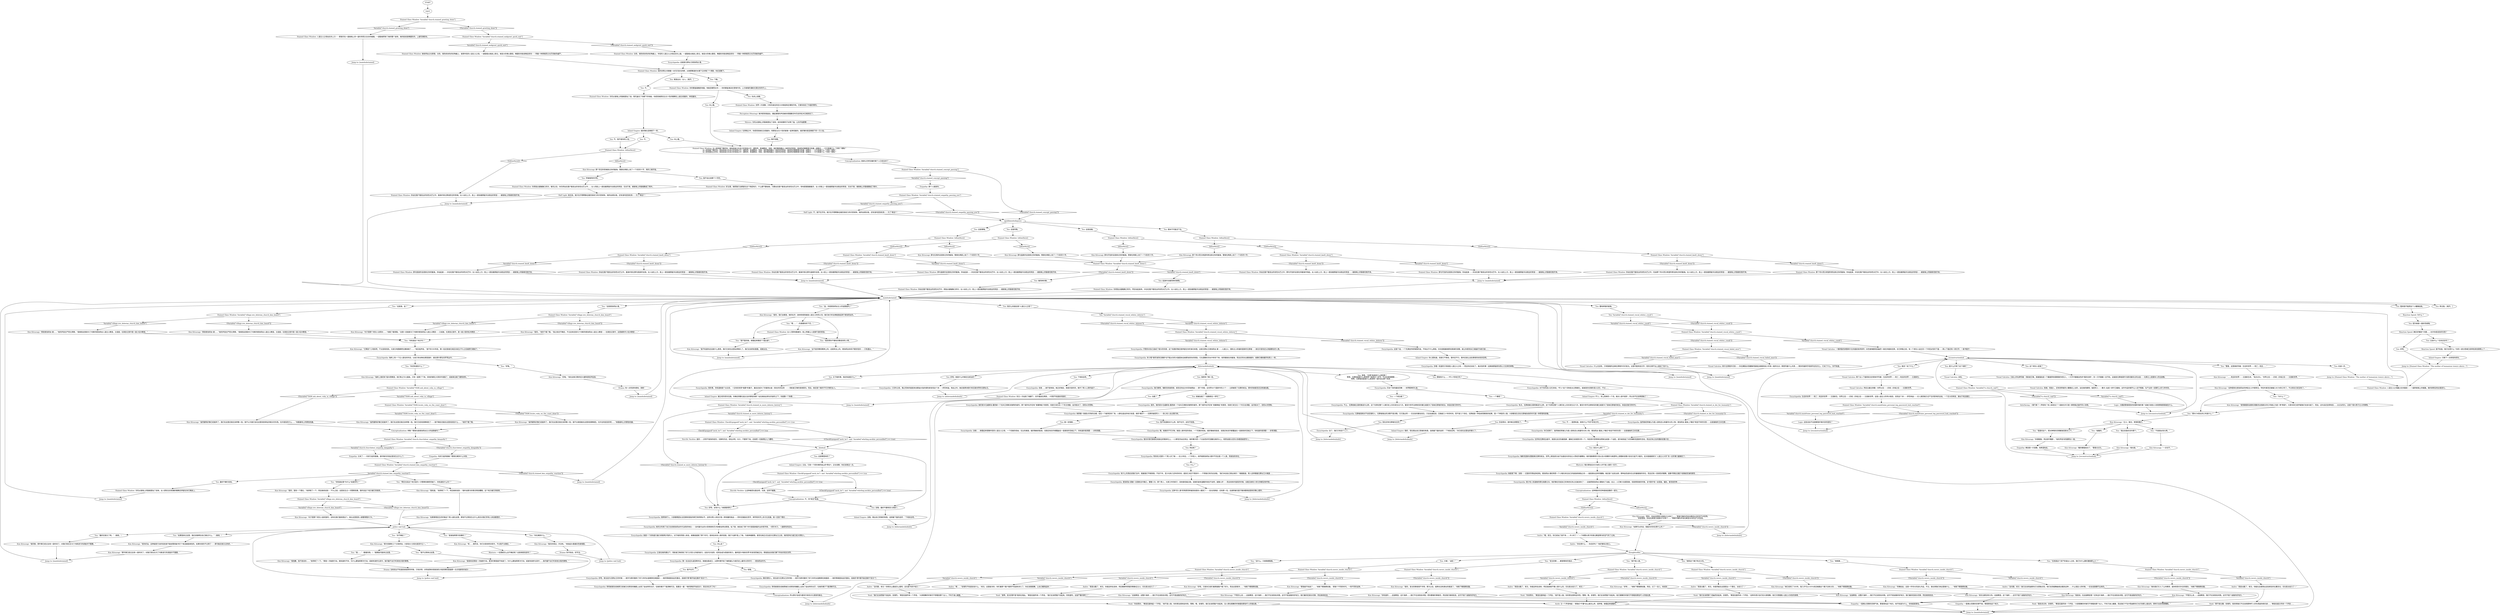 # CHURCH / STAINED GLASS WINDOW VISCAL
# Viscal concerning the stained glass window. You can put important things together.
# ==================================================
digraph G {
	  0 [label="START"];
	  1 [label="input"];
	  2 [label="Stained Glass Window: 女人俯视着下跪的你。她高高耸立在自己的信徒之中：建筑师，普通教徒，侍臣。她的嘴角露出一抹悲伤的笑容，蓝绿色的眼睛里闪烁着一道微光——它代表着什么？怜悯？懊悔？\n女人俯视着下跪的你。她高高耸立在自己的信徒之中：建筑师，普通教徒，侍臣。她的嘴角露出一抹悲伤的笑容，蓝绿色的眼睛里闪烁着一道微光——它代表着什么？怜悯？懊悔？\n女人俯视着站立的你。她高高耸立在自己的信徒之中：建筑师，普通教徒，侍臣。她的嘴角露出一抹悲伤的笑容，蓝绿色的眼睛里闪烁着一道微光——它代表着什么？怜悯？懊悔？"];
	  3 [label="Shivers: 冷风从玻璃上的裂缝里钻了进来，给你前额的汗水降了温。让你开始颤栗……"];
	  4 [label="Stained Glass Window: 冷风从玻璃上的裂缝里钻了进。雪花盖住了你脚下的地板。你感觉她那双五光十色的眼睛在上面注视着你，审视着你。"];
	  5 [label="You: 这是同情。"];
	  6 [label="You: “是谁指挥那次突袭的？”"];
	  7 [label="Kim Kitsuragi: “祝你好运。这种秘密行动的信息是不能给警局秘书打个电话就能拿到的。如果你真的不记得了——那可能还是忘记的好。”"];
	  8 [label="Stained Glass Window: 女人沉默地看着你，脸上带着让人捉摸不透的笑容。"];
	  9 [label="Kim Kitsuragi: “如果事情发生的时候这个男人就在这里，那他不记得发生过什么其实对我们所有人来说都更好。”"];
	  11 [label="Inland Empire: 过去。它是一个悲伤堆积成山的*筒仓*。正在发酵。你应该离远一点。"];
	  12 [label="You: 下地狱去吧。"];
	  13 [label="Encyclopedia: 梅斯克国家试图脱离无罪的统治。世界上某些部分由于加速走向世俗主义而经历着鞭挞。她的强制教育计划以及大规模的马格里特上游重新安置计划也引起不少疑问。反对者被她称为“人道主义大军”的一支军事力量镇压了。"];
	  14 [label="Stained Glass Window: Variable[\"church.ravers_inside_church\"]"];
	  15 [label="Variable[\"church.ravers_inside_church\"]", shape=diamond];
	  16 [label="!(Variable[\"church.ravers_inside_church\"])", shape=diamond];
	  17 [label="Andre: “真是太酷了，老兄，你居然能在这里提出一个理论。太给力了！”"];
	  18 [label="Kim Kitsuragi: “的确如此。这是一件伟大的圣礼作品。不过，我在想我们来这里做什么……”他取下眼镜擦拭着。"];
	  19 [label="You: “好咯。”"];
	  20 [label="Reaction Speed: 为什么？"];
	  21 [label="You: 不。我不是你的小虫。"];
	  22 [label="You: 根本不可能活下去。"];
	  23 [label="Kim Kitsuragi: 那个伟大而又绝望的想法掠过你的脑海，警督在两肩上划了一个X形的十字。"];
	  24 [label="Stained Glass Window: IsKimHere()"];
	  25 [label="IsKimHere()", shape=diamond];
	  26 [label="!(IsKimHere())", shape=diamond];
	  27 [label="Encyclopedia: 海岸上有一个无人居住的列岛，以前只有动物在那里漫步，就在那片野生的芦苇丛中。"];
	  28 [label="Stained Glass Window: Variable[\"church.churchdoor_empathy_kimguilty\"]"];
	  29 [label="Variable[\"church.churchdoor_empathy_kimguilty\"]", shape=diamond];
	  30 [label="!(Variable[\"church.churchdoor_empathy_kimguilty\"])", shape=diamond];
	  31 [label="Stained Glass Window: Variable[\"village.ww_dolorian_church_kim_heard\"]"];
	  32 [label="Variable[\"village.ww_dolorian_church_kim_heard\"]", shape=diamond];
	  33 [label="!(Variable[\"village.ww_dolorian_church_kim_heard\"])", shape=diamond];
	  34 [label="Visual Calculus: 一堆碎裂的拼图碎片在你面前依序排列：彩色玻璃窗宛如幽灵一般在你面前还原。在它碎裂之前，有一个老妇人站在另一个年轻女性的下面——两人下面还有一排文字，一条*格言*。"];
	  35 [label="Logic: 这些话会不会是解锁纤维内存的密码？"];
	  36 [label="Encyclopedia: 聪明地吓人。大家都期望女法官拥有很高的棋艺和桥牌水平，这样对男人来说才是一种有趣的挑战——同时还鼓励在哲学、神学和科学上多方位发展。她一定是个情妇……"];
	  37 [label="Encyclopedia: 她充分利用了自己在前德洛莉丝时代法院的地位——当时最杰出的大思想家和艺术家都会拜访那里。私下里，她变成了那个时代里国家最杰出的哲学家。一把手术刀，一道犀利的目光。"];
	  38 [label="You: 哇哦。"];
	  39 [label="Encyclopedia: 是的。她的家乡在威斯珀·墨西拿一个名叫艾弗斯派瑞特的城市。那个城市名字还有“夜幕降临”的意思，但是它发生在一个冬日去清晨，运河结冰了，泥浆从天而降。"];
	  40 [label="Encyclopedia: 隆冬的雪花飘落在她身边的鹅卵石上。一小群官员站在旁边，她的梗犬把一个白金色的花冠戴在她的头上。观赏加冕仪式的大多都是秘密军人。"];
	  41 [label="Rhetoric: 暗示那些反对计划的人并不是人类的一份子。"];
	  42 [label="Kim Kitsuragi: “如果可以的话，我能问问你在想什么吗？”"];
	  43 [label="thoughtsofdei"];
	  44 [label="Kim Kitsuragi: “她向我们引入了公共教育，退休和现代外交的理念。”他取下眼镜擦拭着。"];
	  45 [label="Andre: “没问题，老兄！我们应该用迪斯科灯光把她点亮。他们在阳极舞曲夜店看到这种……什么鬼圣人的时候，一定会连屎都吓出来的。”"];
	  46 [label="Noid: “你说得对，”教堂后面响起一个声音。“她不是人类。你的想法很有批判性，警察。喂，安德烈，我们应该把窗户封起来。没人想在跳舞的时候看到那些吓人的鬼玩意。”"];
	  47 [label="Perception (Hearing): 海洋感觉很遥远。潮起潮落的声音被你周围数百年历史的松木石棺挡住了。"];
	  48 [label="You: 这是懊悔。"];
	  49 [label="Stained Glass Window: IsKimHere()"];
	  50 [label="IsKimHere()", shape=diamond];
	  51 [label="!(IsKimHere())", shape=diamond];
	  52 [label="Kim Kitsuragi: 那句无用的话语掠过你的脑海，警督在两肩上划了一个X形的十字。"];
	  53 [label="You: “蒂亚戈说这个地方因为一次警察突袭而荒废了。你知道些什么吗？”"];
	  54 [label="You: 重构碎裂的玻璃。"];
	  55 [label="You: Variable[\"church.stained_viscal_whitec_crack\"]"];
	  56 [label="Variable[\"church.stained_viscal_whitec_crack\"]", shape=diamond];
	  57 [label="!(Variable[\"church.stained_viscal_whitec_crack\"])", shape=diamond];
	  58 [label="Stained Glass Window: 那个伟大而又绝望的想法掠过你的脑海，你站起身，沐浴在窗户散发出的杏色光芒中。女人站在上方，脸上一直挂着那副冷淡疏远的笑容——被玻璃上的裂缝切割开来。"];
	  59 [label="You: “警督，这里曾经写着：生后的世界——死亡；死后……”"];
	  60 [label="Visual Calculus: 王座上的名牌写着：领航者艾琳。她被描绘成一个戴着厚有框眼镜的老妇人，一只手中握着金色的*盾形纹章*，另一只手握着一支节杖。这就是无罪者黛作为顾问服务过的女皇——在那之上是黛本人的全身像。"];
	  61 [label="Kim Kitsuragi: “酷的都能结冰了，”警督点点头。"];
	  62 [label="Empathy: 教堂里一片寂静。他希望如此。"];
	  63 [label="Encyclopedia: 虽然她经常被认为是人类有史以来最伟大的人物，德洛莉丝·黛身上*确实*有些不祥的东西——总是被她的卫兵包围……"];
	  64 [label="Stained Glass Window: IsKimHere()"];
	  65 [label="IsKimHere()", shape=diamond];
	  66 [label="!(IsKimHere())", shape=diamond];
	  67 [label="You: “你在掩饰什么。”"];
	  68 [label="Jump to: [mainhubstained]"];
	  69 [label="Stained Glass Window: 你站在窗户散发出的杏色光芒之中，脑海中掠过那道苦涩的思绪。女人站在上方，脸上一直挂着那副冷淡疏远的笑容——被玻璃上的裂缝切割开来。"];
	  70 [label="Stained Glass Window: 你站在窗户散发出的杏色光芒之中，那句可怕的话语在你脑海中响起。女人站在上方，脸上一直挂着那副冷淡疏远的笑容——被玻璃上的裂缝切割开来。"];
	  71 [label="Empathy: 又来了——内疚引起的剧痛。是时候问问他这里发生过什么了。"];
	  72 [label="police raid hub"];
	  73 [label="Kim Kitsuragi: “很抱歉，我不是说你……”他停顿了一下。“那是一次秘密行动。我知道的不多。为什么要指挥那次行动，或者有谁参与其中。我尽量不去打听其他分局的事情。”"];
	  74 [label="Encyclopedia: 她是一个具有超凡魅力和聪明才智的人。对于她的同辈人来说，她像是超脱了那个时代，是来自未来人类的信使。我们*全都*爱上了她，为她神魂颠倒。甚至在她正式当选为无罪女王之前，她的影响力就已经大得惊人。"];
	  75 [label="Jump to: [reconstructionhub]"];
	  76 [label="You: 好吧。她是什么时候在位统治的？"];
	  77 [label="You: 好吧，还有什么？她很聪明吗？"];
	  78 [label="You: 我想多了解一些。"];
	  79 [label="Encyclopedia: 确实很惊人。她当选为无罪女王的时候——她作为顾问服务了好几年的女皇跪倒在她面前——她的情绪是如此的激动，连她的*肺*都开始在胸中*发光*了。"];
	  80 [label="You: 加冕？"];
	  81 [label="Encyclopedia: 德洛莉丝·黛被一支猎枪击中胸口，整整八次。那个男人，大家口中的疯子，说他曾经碰过她，说她的身体温暖的有些不自然，就像火炉——而且他有时值班的时候，会看见她有10多分钟都没有呼吸……"];
	  82 [label="You: 发生什么事了？"];
	  83 [label="Stained Glass Window: Variable[\"church.ravers_inside_church\"]"];
	  84 [label="Variable[\"church.ravers_inside_church\"]", shape=diamond];
	  85 [label="!(Variable[\"church.ravers_inside_church\"])", shape=diamond];
	  86 [label="Andre: “真是太酷了，老兄，你就这样走进来，然后像那样质疑宗教象征主义。实在是太给力了！”"];
	  87 [label="Noid: “我们应该把窗户封起来，安德烈，”教堂后面传来一个声音。“大家跳舞的时候可不想看到那个女人。不利于身心健康。”"];
	  88 [label="Stained Glass Window: Variable[\"church.stained_concept_passing\"]"];
	  89 [label="Variable[\"church.stained_concept_passing\"]", shape=diamond];
	  90 [label="!(Variable[\"church.stained_concept_passing\"])", shape=diamond];
	  91 [label="Kim Kitsuragi: “虽然建筑好像已经废弃了，我们在这里还是应该恭敬一些。我们已经找到教唆犯了——我不确定还能在这里找到些什么……”他四下看了看。"];
	  92 [label="You: “你不确定？”"];
	  93 [label="Jump to: [mainhubstained]"];
	  94 [label="You: “金，你是德洛莉丝主义的追随者吗？”"];
	  95 [label="Stained Glass Window: Variable[\"church.stained_ie_more_dolores_history\"]"];
	  96 [label="Variable[\"church.stained_ie_more_dolores_history\"]", shape=diamond];
	  97 [label="!(Variable[\"church.stained_ie_more_dolores_history\"])", shape=diamond];
	  98 [label="Kim Kitsuragi: “我也是。”"];
	  99 [label="dolohub"];
	  100 [label="Inland Empire: 没错。跳出自己思维的角落，选择最下面的选项：“下地狱去吧。”"];
	  101 [label="Conceptualization: 这种微妙的恐怖是她造像的一部分。"];
	  102 [label="You: “在枪毙这个资产阶级女人之前，我们为什么要折磨她那么久？”"];
	  103 [label="Stained Glass Window: Variable[\"church.ravers_inside_church\"]"];
	  104 [label="Variable[\"church.ravers_inside_church\"]", shape=diamond];
	  105 [label="!(Variable[\"church.ravers_inside_church\"])", shape=diamond];
	  106 [label="Stained Glass Window: Variable[\"church.ravers_inside_church\"]"];
	  107 [label="Variable[\"church.ravers_inside_church\"]", shape=diamond];
	  108 [label="!(Variable[\"church.ravers_inside_church\"])", shape=diamond];
	  109 [label="Kim Kitsuragi: “其实全都没有关系。这座教堂。这个海岸……这可不是个迷路的好地方。”"];
	  110 [label="Andre: “真是太酷了，老兄，你就这样走进来，然后指控她不像人类什么的。实在是太给力了，老兄！”"];
	  111 [label="Jump to: [reconstructionhub]"];
	  112 [label="You: 先闭上双眼。"];
	  113 [label="Stained Glass Window: 你站在窗户散发出的杏色光芒之中，任由那个伟大而又绝望的想法掠过你的脑海。女人站在上方，脸上一直挂着那副冷淡疏远的笑容——被玻璃上的裂缝切割开来。"];
	  114 [label="Kim Kitsuragi: 那句可怕的话语掠过你的脑海，警督在两肩上划了一个X形的十字。"];
	  115 [label="Stained Glass Window: 你用指尖碰触胸口四次。然后站起身来，沐浴在窗户散发出的杏色光芒之中。女人站在上方，脸上一直挂着那副冷淡疏远的笑容——被玻璃上的裂缝切割开来。"];
	  116 [label="You: “这是德洛莉丝·黛。”"];
	  117 [label="Stained Glass Window: 好主意。她把我们全都留在这个狗屁地方，什么都不要给她。只要站在窗户散发出的杏色光芒之中，背地里狠狠磨着牙。女人的脸上一直挂着那副冷淡疏远的笑容，无动于衷，被玻璃上的裂缝撕成了两半。"];
	  118 [label="You: “我……”（看看四周。）“我猜我可能来过这里。”"];
	  119 [label="Kim Kitsuragi: “我很肯定那是一次秘密行动。更多的事我就不知道了。为什么要指挥那次行动，或者有谁参与其中……我尽量不去打听其他分局的事情。”"];
	  120 [label="Interfacing: 一辆汽車？一声枪响？有人掉进去了？或者也许只是一群想搞点破坏的小流氓。"];
	  121 [label="You: 睁开双眼。"];
	  122 [label="Stained Glass Window: Variable[\"church.stained_viscal_failed_once\"]"];
	  123 [label="Variable[\"church.stained_viscal_failed_once\"]", shape=diamond];
	  124 [label="!(Variable[\"church.stained_viscal_failed_once\"])", shape=diamond];
	  125 [label="Visual Calculus: 然后沿着左侧看：世界之后——灰域；灰域之后——又是新世界。"];
	  126 [label="Encyclopedia: 不止。无罪者被立国党推选为公职，这个先例在整个人类历史上仅仅发生过六次。雷亚尔货币法律体系的建立就是为了容纳无罪者的统治，来适应我们的时代。"];
	  127 [label="Jump to: [doloriandeihubinfo]"];
	  128 [label="Encyclopedia: 三百年之前，随之而来的就是来自蒙迪大陆的探险家发现这个洲——伊苏林迪。除此之外，她还是跨洲旅行和互联世界的无罪女王。"];
	  129 [label="You: 她被加冕了？就像索拉一样吗？"];
	  130 [label="Kim Kitsuragi: “不管怎么说……这座教堂，我们不应该到处闲晃。这可不是个迷路的好地方。”"];
	  131 [label="Kim Kitsuragi: “好吧……”他取下眼镜擦拭着。然后，过了一会儿，他说到："];
	  132 [label="Kim Kitsuragi: “我是说，在这座教堂里？还有这片海岸……我们不应该到处闲晃。这可不是迷路的好地方。”"];
	  133 [label="Logic: 大概是警督提到的突袭时候的事？或者只是些小流氓想随意砸破些什么。"];
	  134 [label="Conceptualization: 她承认仍然活着的某个人已经去世了……"];
	  135 [label="Inland Empire: 就好像在显微镜下一样。"];
	  136 [label="You: 我不会比划那个十字的。"];
	  137 [label="You: “你知道这个地方吗？”"];
	  138 [label="Stained Glass Window: Variable[\"church.stained_kim_empathy_reaction\"]"];
	  139 [label="Variable[\"church.stained_kim_empathy_reaction\"]", shape=diamond];
	  140 [label="!(Variable[\"church.stained_kim_empathy_reaction\"])", shape=diamond];
	  141 [label="Jump to: [mainhubstained]"];
	  142 [label="Stained Glass Window: Variable[\"village.ww_dolorian_church_kim_heard\"]"];
	  143 [label="Variable[\"village.ww_dolorian_church_kim_heard\"]", shape=diamond];
	  144 [label="!(Variable[\"village.ww_dolorian_church_kim_heard\"])", shape=diamond];
	  145 [label="Jump to: [mainhubstained]"];
	  146 [label="Stained Glass Window: Variable[\"church.stained_knelt_down\"]"];
	  147 [label="Variable[\"church.stained_knelt_down\"]", shape=diamond];
	  148 [label="!(Variable[\"church.stained_knelt_down\"])", shape=diamond];
	  149 [label="Stained Glass Window: Variable[\"church.stained_knelt_down\"]"];
	  150 [label="Variable[\"church.stained_knelt_down\"]", shape=diamond];
	  151 [label="!(Variable[\"church.stained_knelt_down\"])", shape=diamond];
	  152 [label="Visual Calculus: 两个女人下面用发光的黑体字写着：生后的世界——死亡；死后的世界——又是新生。"];
	  153 [label="You: 这是哪里来的？"];
	  154 [label="Encyclopedia: 我们都想。梅斯克和奥西登，甚至还有远方的苏帕穆迪——那个时候，全世界40个国家中的21个——立即接受了无罪的统治。那时的她甚至还没有被加冕。"];
	  155 [label="Encyclopedia: 没错……她看起来很像年轻的人道主义之母，一个完美的母亲。无比的美丽。就好像她的脸庞，双肩还有双手都覆盖在一层柔软的羽绒之下。你知道的很清楚——非常清楚。"];
	  156 [label="Encyclopedia: 你已经想了。虽然她经常被认为是人类有史以来最伟大的人物，德洛莉丝·黛身上*确实*有些不祥的东西——总是被她的卫兵包围……"];
	  157 [label="Jump to: [doloriandeihubinfo]"];
	  158 [label="Empathy: 一股难以觉察的恐惧气味。警督害怕这个地方。他不知道为什么，但他就是害怕。"];
	  159 [label="Noid: “是啊，发光的肺*是*他妈在鬼扯。”教堂后面传来一个声音。“我们应该把窗户封起来。你知道吗，这是严重的罪行？”"];
	  160 [label="Andre: “嗯……”安德烈不知道该说什么。“老兄，这里挺冷的，你盯着那个窗户看得不知道有多久了。你应该跳跳舞，让自己暖和起来！”"];
	  161 [label="Drama: 防守挡击。好手法。"];
	  162 [label="Encyclopedia: 旁观者报告说她那被日光照亮的胸膛上出现了金丝样的光芒，在她的裙子下面清晰可见。"];
	  163 [label="Stained Glass Window: 她的双臂之间拥着一对闪闪发光的肺，从她那飘逸的长裙下正好看了个清楚。你应该跪下。"];
	  164 [label="You: 这是哀痛。"];
	  165 [label="Kim Kitsuragi: 那个苦涩的思绪掠过你的脑海，警督在两肩上划了一个X形的十字，用的三根手指。"];
	  166 [label="Stained Glass Window: Variable[\"church.stained_knelt_down\"]"];
	  167 [label="Variable[\"church.stained_knelt_down\"]", shape=diamond];
	  168 [label="!(Variable[\"church.stained_knelt_down\"])", shape=diamond];
	  169 [label="Half Light: 她活该。她只在乎那颗象征着至高权力的闪亮球体，她的丝绸长袍，还有准时赶到机场——为了*离去*！"];
	  170 [label="You: “我不记得来过这里。”"];
	  171 [label="Kim Kitsuragi: “我同意。那件事已经过去有一段时间了。对我们现在在马丁内斯进行的调查并不重要。”"];
	  172 [label="Jump to: [mainhubstained]"];
	  173 [label="You: “为什么？”"];
	  174 [label="You: 等等，*无罪*到底是什么意思啊？\n等等，无罪到底是什么意思啊？我读过一本书，不过还是很模糊……\n等等，无罪者到底是什么意思啊？我听说过那个系统……"];
	  175 [label="Encyclopedia: 她穿着一条缀以珍珠的白裙，站在一个被清空的广场，人群在遥远的地方张望。她的*梗犬*——无罪的秘密军人——担心有人会企图行刺。"];
	  176 [label="Jump to: [doloriandeihubinfo]"];
	  177 [label="Andre: “你在想什么——你还好吗？”他好像有点担心。"];
	  178 [label="You: “她和这个案子有点关系。”"];
	  179 [label="Stained Glass Window: Variable[\"TASK.ask_about_ruby_in_village\"]"];
	  180 [label="Variable[\"TASK.ask_about_ruby_in_village\"]", shape=diamond];
	  181 [label="!(Variable[\"TASK.ask_about_ruby_in_village\"])", shape=diamond];
	  182 [label="Inland Empire: 在黑暗之中，你感觉到她在注视着你，和那些五光十色的玻璃一起审视着你。就好像你是显微镜下的一只小虫。"];
	  183 [label="Stained Glass Window: 你站在窗户散发出的杏色光芒之中，脑海中掠过那句孤寂的话语。女人站在上方，脸上一直挂着那副冷淡疏远的笑容——被玻璃上的裂缝切割开来。"];
	  184 [label="You: 最好不要打扰他。"];
	  185 [label="You: “如果我来过这里，我应该搞明白自己做过什么。”（继续。）"];
	  186 [label="You: 转过脸。[离开。]"];
	  187 [label="Jump to: [doloriandeihubinfo]"];
	  188 [label="Encyclopedia: 在所有无罪统治者中，她是社会交际最孤僻、最缺乏自我意识的一个。有些现代思想家会把她当成是一个战犯，因为她发起了对抗梅斯克国家的活动。而且还有之后的重新安置计划……"];
	  189 [label="Kim Kitsuragi: “警官，你站在那里已经超过5分钟了……”警督平静的声音在教堂冰冷的空气中回荡。\n“荣誉警督，你站在那里已经超过5分钟了……”警督平静的声音在教堂冰冷的空气中回荡。"];
	  190 [label="Stained Glass Window: Variable[\"church.ravers_inside_church\"]"];
	  191 [label="Variable[\"church.ravers_inside_church\"]", shape=diamond];
	  192 [label="!(Variable[\"church.ravers_inside_church\"])", shape=diamond];
	  193 [label="Stained Glass Window: Variable[\"church.ravers_inside_church\"]"];
	  194 [label="Variable[\"church.ravers_inside_church\"]", shape=diamond];
	  195 [label="!(Variable[\"church.ravers_inside_church\"])", shape=diamond];
	  196 [label="You: 比如什么？任务还在吗？"];
	  197 [label="You: 好吧。"];
	  198 [label="Jump to: [doloriandeihubinfo]"];
	  199 [label="Kim Kitsuragi: 那句温柔的话语掠过你的脑海，警督在两肩上划了一个X形的十字。"];
	  200 [label="Stained Glass Window: 你站在窗户散发出的杏色光芒之中，脑海中掠过那句温柔的话语。女人脸上一直挂着那副冷淡疏远的笑容——被玻璃上的裂缝切割开来。"];
	  201 [label="Empathy: 内疚引起的剧痛？警督在掩饰什么东西。"];
	  202 [label="Kim Kitsuragi: “村子里那个老妇人挺机智的，没有在我们面前提这个。她比这里很多人都要尊敬RCM。”"];
	  203 [label="Kim Kitsuragi: “那件事已经过去有一段时间了。对我们现在在马丁内斯进行的调查并不重要。”"];
	  204 [label="You: “我觉得你不像有宗教信仰的人啊。”"];
	  205 [label="Kim Kitsuragi: “那是德洛莉丝·黛……”他的声音庄严而又肃穆。“我相信这里是马丁内斯的德洛莉丝人道主义教堂。又或者，在某些记录中是一座小松木教堂。”"];
	  206 [label="Encyclopedia: 这是个谜。一个充满自怜和悔恨的谜。不知出于什么原因，仅仅是看着她那双柔美的双眼，就让你感觉自己准备好为她沉溺……"];
	  207 [label="Jump to: [mainhubstained]"];
	  208 [label="Visual Calculus: 什么也没有，只有裂缝的边缘在黑暗中闪闪发光。这里可能有些文字，但你分辨不出上面说了些什么。"];
	  209 [label="You: 关于她的事，我还知道些什么？"];
	  210 [label="Stained Glass Window: CheckEquipped(\"neck_tie\")  and  Variable[\"whirling.necktie_personified\"] == true"];
	  211 [label="CheckEquipped(\"neck_tie\")  and  Variable[\"whirling.necktie_personified\"] == true", shape=diamond];
	  212 [label="!(CheckEquipped(\"neck_tie\")  and  Variable[\"whirling.necktie_personified\"] == true)", shape=diamond];
	  213 [label="Encyclopedia: 但是……她不是地狱。她正好相反，她是天堂的风，掀开了男人心房的盖子……"];
	  214 [label="Inland Empire: 很好。现在跳出自己思维的角落，选择最下面的选项：“下地狱去吧。”你已经在这里站的够久了。"];
	  215 [label="Kim Kitsuragi: “她已经死了300年。我几乎可以100%肯定她跟这个案子没有关系……”他取下眼镜擦拭着。"];
	  216 [label="Noid: “那不是左翼，安德烈。我觉得我们不应该用那种吓人的东西装饰俱乐部……”教堂后面又传来一个声音……"];
	  217 [label="Kim Kitsuragi: “虽然建筑好像已经废弃了，我们在这里还是应该恭敬一些。我不认为我们会在这里找到和私刑相关的东西。也许是别的什么……”他看着地上的那些机器。"];
	  218 [label="Stained Glass Window: 冷风从玻璃上的裂缝里钻了进来。女人那双五彩斑斓的眼睛还停留在你们俩身上。"];
	  219 [label="Kim Kitsuragi: “那次突袭有三个分局参加，大家说41分局也是其中之一。”"];
	  220 [label="You: 我怎么知道这是*人道主义之母*？"];
	  221 [label="You: Variable[\"church.stained_viscal_whitec_dolores\"]"];
	  222 [label="Variable[\"church.stained_viscal_whitec_dolores\"]", shape=diamond];
	  223 [label="!(Variable[\"church.stained_viscal_whitec_dolores\"])", shape=diamond];
	  224 [label="Encyclopedia: 尽管你对自己造成了很大的伤害，这个标题好像还是停留在你的海马体里。这是无罪女王德洛莉丝·黛——人道主义、国际主义和福利国家的无罪者——她也许是有史以来最著名的人类。"];
	  225 [label="You: 做同样的事。"];
	  226 [label="Stained Glass Window: Variable[\"church.stained_knelt_down\"]"];
	  227 [label="Variable[\"church.stained_knelt_down\"]", shape=diamond];
	  228 [label="!(Variable[\"church.stained_knelt_down\"])", shape=diamond];
	  229 [label="Stained Glass Window: 那句可怕的话语掠过你的脑海，你站起身——沐浴在窗户散发出的杏色光芒中。女人站在上方，脸上一直挂着那副冷淡疏远的笑容——被玻璃上的裂缝切割开来。"];
	  230 [label="reconstructionhub"];
	  231 [label="Stained Glass Window: 人道主义之母矗立在你面前——一副碎玻璃上的蜡画。她的表情没有丝毫变化。"];
	  232 [label="Jump to: [Stained Glass Window: \"The mother of humanism towers above...\"]"];
	  233 [label="You: 一个暴君？"];
	  234 [label="You: 没错。最好不要再深入刺探了。"];
	  235 [label="Encyclopedia: 有什么东西走进我们当中，看着我们不断跌倒，不说千年，至少也有几百年的时间，直到它决定干预其中——干预我们的历史进程。“我们本该自己想出来的！”根据报道，男人这样朝着无罪女王大喊道……"];
	  236 [label="Encyclopedia: 这种*非人类*的特质同样被其他很多人看到了——发光的肺部，还有那一切。这通常被归因于集体歇斯底里和宗教心理学。"];
	  237 [label="You: “没什么。只是随便看看。”"];
	  238 [label="Noid: “我们应该把那个老幽灵封起来，安德烈。”教堂后面传来一个声音。“这种东西只会打扰大家跳舞，他们只想摆脱人道主义失败的束缚。”"];
	  239 [label="Drama: 当他说出不知道是谁指挥的时候，只有非常、非常成熟的悲剧演员才能觉察到里面那一点点戏剧性的成分……"];
	  240 [label="You: 是什么打碎了这个地砖？"];
	  241 [label="You: 因为她是一面彩色玻璃。"];
	  242 [label="Jump to: [Stained Glass Window: \"The mother of humanism towers above...\"]"];
	  243 [label="Jump to: [mainhubstained]"];
	  244 [label="Stained Glass Window: IsKimHere()"];
	  245 [label="IsKimHere()", shape=diamond];
	  246 [label="!(IsKimHere())", shape=diamond];
	  247 [label="Stained Glass Window: 她依然站立在那里。白色、银色和杏色的彩陶器上，是那年轻的人道主义之母。一道裂缝从她身上穿过。她高大的难以置信，椭圆形的脸庞略显悲伤——带着一种黑暗而又光芒四射的威严。"];
	  248 [label="Kim Kitsuragi: “村子里那个老妇人说得对……”他看了看周围。“这里一定就是马丁内斯的德洛莉丝人道主义教堂——又或者，在某些记录中，是一座小型的松木教堂……”"];
	  249 [label="Stained Glass Window: Variable[\"village.ww_dolorian_church_kim_heard\"]"];
	  250 [label="Variable[\"village.ww_dolorian_church_kim_heard\"]", shape=diamond];
	  251 [label="!(Variable[\"village.ww_dolorian_church_kim_heard\"])", shape=diamond];
	  252 [label="Kim Kitsuragi: “海岸上曾经有7座木质教堂。他们称之为七姐妹。只有一座剩了下来。其他的都在大革命中烧毁了，或者拿去做了建筑材料。”"];
	  253 [label="You: “你知道这里*为什么*会废弃吗？”"];
	  254 [label="Visual Calculus: 智者，普通人，还有崇拜者的小雕像走上台阶，站在她的脚旁。秘密军人——梗犬--站成一排守卫着她。这件作品的细节让人目不暇接，生产出来一定要花上好几年时间。"];
	  255 [label="Kim Kitsuragi: “正义，联合，审慎和魄力。”"];
	  256 [label="doloriandeihubinfo"];
	  257 [label="Encyclopedia: 有点。无罪者被立国党推选为公职，这个先例在整个人类历史上仅仅发生过六次。雷亚尔货币法律体系的建立就是为了容纳无罪者的统治，来适应我们的时代。"];
	  258 [label="Encyclopedia: 好吧。她当选为无罪女王的时候——她作为顾问服务了好几年的女皇跪倒在她面前——她的情绪是如此的激动，连她的*肺*都开始在胸中*发光*了。"];
	  259 [label="You: 然后呢？"];
	  260 [label="Stained Glass Window: Variable[\"church.stained_ie_dei_for_humanity\"]"];
	  261 [label="Variable[\"church.stained_ie_dei_for_humanity\"]", shape=diamond];
	  262 [label="!(Variable[\"church.stained_ie_dei_for_humanity\"])", shape=diamond];
	  263 [label="You: “发光的肺……都是哪来的鬼话……”"];
	  264 [label="Jump to: [mainhubstained]"];
	  265 [label="Inland Empire: 你心里知道。但是它不想说，暂时还不行。暂时还是让这些事保持未知状态吧。"];
	  266 [label="Half Light: 不，她不在乎你。她只在乎那颗象征着至高权力的闪亮球体，她的丝绸长袍，还有准时赶到机场——为了*离去*！"];
	  267 [label="Encyclopedia: 这就是无罪女王德洛莉丝·黛。"];
	  268 [label="You: 起身时也做同样的事情。"];
	  269 [label="Stained Glass Window: 你用指尖碰触胸口四次。做完之后，你仍然站在窗户散发出的杏色光芒之中。。女人的脸上一直挂着那副冷淡疏远的笑容，无动于衷，被玻璃上的裂缝撕成了两半。"];
	  270 [label="You: 格言？说了什么？"];
	  271 [label="You: “挺酷的。”"];
	  272 [label="You: “我比较喜欢另外那个。”"];
	  273 [label="Inland Empire: 被古老的悲伤包围。你确定想要记起过去的那些琐事？站在她如此修长的身形之下，你就像一个侏儒……"];
	  274 [label="You: 那她有什么……*吓人*的地方吗？"];
	  275 [label="Encyclopedia: 很少有人知道她的那位侯爵丈夫。他好像在完成自己的角色任务之后就消失了——这就把德洛莉丝·黛推向了法庭。总之，人们鲜少会提到她，但是想到她的时候，会*感觉*到一丝孤独，偏执，甚至是恐怖……"];
	  276 [label="Empathy: 一股难以觉察的恐惧气味。警督害怕这个地方。"];
	  277 [label="Kim Kitsuragi: “是的。发光的肺是很不寻常。那次之后，就再也没有类似的报道了。”他取下眼镜擦拭着。"];
	  278 [label="Kim Kitsuragi: “好吧。只是你已经盯着那面窗户看了好久。而且这里很冷……”他取下眼镜擦拭着。"];
	  279 [label="Drama: 有一点荒谬的意味，真棒！"];
	  280 [label="Empathy: 那个人就是你。"];
	  281 [label="Stained Glass Window: 世界一片寂静，只有你身后的巨大木制结构在嘎吱作响。它替你挡住了外面的寒风。"];
	  282 [label="Stained Glass Window: IsKimHere()"];
	  283 [label="IsKimHere()", shape=diamond];
	  284 [label="!(IsKimHere())", shape=diamond];
	  285 [label="Jump to: [mainhubstained]"];
	  286 [label="Kim Kitsuragi: “这不是宗教和精神上的。这是宪法上的。德洛莉丝体系不要求信仰——只有遵从。”"];
	  287 [label="You: “嗯……”（先摸摸你的下巴。）"];
	  288 [label="Stained Glass Window: Variable[\"church.stained_viscal_whitec_crack\"]"];
	  289 [label="Variable[\"church.stained_viscal_whitec_crack\"]", shape=diamond];
	  290 [label="!(Variable[\"church.stained_viscal_whitec_crack\"])", shape=diamond];
	  291 [label="Stained Glass Window: 那句温柔的话语掠过你的脑海，你站起身——沐浴在窗户散发出的杏色光芒中。女人站在上方，脸上一直挂着那副冷淡疏远的笑容——被玻璃上的裂缝切割开来。"];
	  292 [label="Kim Kitsuragi: “使用跟国际道德伦理委员会强相关的口号被认为是一种*奉承*。大家本来已经怀疑我们在拍马屁了。而且，这句话还显得有些……太过女性化。这是个很大男子主义的事情。”"];
	  293 [label="Encyclopedia: 很多事。你知道她是个女法官，一位有权有势*侯爵*的妻子，最后还成为了苏雷恩女皇（现在的苏拉菲）——领航者艾琳的首席顾问。而且，她还是个美的不可方物的女人。"];
	  294 [label="Horrific Necktie: 是的——非常不愉快的经历。无聊的历史。轻松点吧，伙计，不要停下来。还是把一切搞得乱七八糟吧。"];
	  295 [label="Horrific Necktie: 让这种痛苦玩蛋去吧，兄弟。这样不健康。"];
	  296 [label="You: 她一定很美……"];
	  297 [label="Encyclopedia: 她喜爱下棋，没错——还喜欢军事战争游戏。德洛莉丝·黛经常把一个小锡兵夹在自己的食指和拇指之间——就是类似这样的雕像。她还是个金发女郎，那种金色是你见过的最极致的存在，而且还有一双绿色的眼睛，就像*阴暗过渡区*皮桑缇克海的颜色……"];
	  298 [label="Andre: “没问题，老兄！你想怎么看就怎么看吧，这也是*你的*地方！”"];
	  299 [label="You: 看来我不能把这个小雕像给她。"];
	  300 [label="Jump to: [mainhubstained]"];
	  301 [label="Encyclopedia: 第一支远征队返回两年后，她被加冕成王，从那时便开启了被普遍认为是历史上最伟大的时代——德洛莉丝时代。"];
	  302 [label="You: 不。"];
	  303 [label="You: “这是谁，金？”"];
	  304 [label="Kim Kitsuragi: “是的。”他四下看了看。“我之前还不确定，不过这肯定是马丁内斯的德洛莉丝人道主义教堂——在某些记录中，这里被称作小松木教堂……”"];
	  305 [label="Kim Kitsuragi: “我知道。”他停顿了一下，然后继续说到：“我听说那次的情况特别糟糕。这个地方被打的粉碎。”"];
	  306 [label="Visual Calculus: 碎片在黑暗中闪烁——你在撕裂女性雕像的裂缝边缘看到如小珍珠一般的光点。那里写着什么东西……残存的破碎字母排列在乳剂上。它说了什么，你不知道。"];
	  307 [label="You: “我喜欢这个。把对神明的恐惧都放回尿水三千。”"];
	  308 [label="Encyclopedia: 历史个体的最高范畴——世界精神的化身。"];
	  309 [label="You: 现在还有无罪者在位吗？"];
	  310 [label="Encyclopedia: 她的家乡在威斯珀·墨西拿一个名叫艾弗斯派瑞特的城市。那个城市名字还有“夜幕降临”的意思，但是它发生在一个冬日清晨，运河结冰了，泥浆从天而降。"];
	  311 [label="You: 怎么会？"];
	  312 [label="Conceptualization: 所以肺才会成为雷亚尔体系文化里爱的象征。"];
	  313 [label="Jump to: [doloriandeihubinfo]"];
	  314 [label="You: 我不知道她长什么样。我不在乎。这伤不到我。"];
	  315 [label="Encyclopedia: 哦，她美的不可方物。她是人类年轻的母亲，一个完美的母亲。就好像她的脸庞、双肩还有双手都覆盖在一层柔软的羽绒之下。你知道的很清楚——非常清楚。"];
	  316 [label="You: 什么？"];
	  317 [label="Kim Kitsuragi: “你知道的……这座教堂。这片海岸……我们不应该到处闲晃。把你要做的事做完，然后我们继续前进。这可不是个迷路的好地方。”"];
	  318 [label="Andre: “真是太酷了，老兄，你能在这里想出这些疯狂的左翼言论。实在是太给力了！”"];
	  319 [label="Noid: “你说得对，”教堂后面响起一个声音。“她不是人类。你的想法很有批判性，警察。喂，安德烈，我们应该把窗户封起来。他们跳舞的时候可不想看到那些吓人的鬼玩意。”"];
	  320 [label="Jump to: [police raid hub]"];
	  321 [label="Visual Calculus: 未知。"];
	  322 [label="Inland Empire: 只剩下一点奇怪的悲伤。"];
	  323 [label="Jump to: [mainhubstained]"];
	  324 [label="You: 不。"];
	  325 [label="You: 学做相同的手势。"];
	  326 [label="Kim Kitsuragi: “是的，我有一个理论。”他停顿了一下，然后继续说到：“不久之前，这里发生过一次警察突袭。我听说这个地方被打的粉碎。”"];
	  327 [label="You: “最好还是忘了吧。”（继续。）"];
	  328 [label="Kim Kitsuragi: “呃……我听说，你们分局有牵涉其中。不过我不太确定。”"];
	  329 [label="Rhetoric: 一名警督怎么会不确定呢？这是保密信息吗？"];
	  330 [label="Conceptualization: 不。你*肯定*知道。"];
	  331 [label="Stained Glass Window: 白色、银色和杏色的彩陶器上，年轻的人道主义之母站在你上面。一道裂缝从她身上穿过。她高大的难以置信，椭圆形的脸庞略显悲伤——带着一种黑暗而又光芒四射的威严。"];
	  332 [label="Stained Glass Window: Variable[\"church.stained_viscal_whitec_dolores\"]"];
	  333 [label="Variable[\"church.stained_viscal_whitec_dolores\"]", shape=diamond];
	  334 [label="!(Variable[\"church.stained_viscal_whitec_dolores\"])", shape=diamond];
	  335 [label="You: 下跪。"];
	  336 [label="Stained Glass Window: 你的膝盖碰触到地面。地板坚硬而冰冷——你的膝盖淹没在雪堆中间，上方玻璃的漫射光落在你的手上。"];
	  337 [label="Stained Glass Window: 你站在窗户散发出的杏色光芒中，用指尖碰触胸口四次。女人站在上方，脸上一直挂着那副冷淡疏远的笑容——被玻璃上的裂缝切割开来。"];
	  338 [label="You: 后退一步。"];
	  339 [label="Jump to: [reconstructionhub]"];
	  340 [label="Kim Kitsuragi: “这种提炼在德洛莉丝的神圣主义中很常见。早些年甚至还被编入RCM的口号了。不过现在已经没有了。”"];
	  341 [label="You: 我不在乎。"];
	  342 [label="Inland Empire: 吓人。多么简单的一个词。她对人类*有害*，所以你不应该再想她了！"];
	  343 [label="Stained Glass Window: Variable[\"church.ravers_inside_church\"]"];
	  344 [label="Variable[\"church.ravers_inside_church\"]", shape=diamond];
	  345 [label="!(Variable[\"church.ravers_inside_church\"])", shape=diamond];
	  346 [label="Andre: “喂，老兄，你已经站了差不多……半小时了！”一个刺猬头男子的穿过教堂寒冷的空气传了过来。"];
	  347 [label="Jump to: [mainhubstained]"];
	  348 [label="You: “她不是人类。”"];
	  349 [label="Kim Kitsuragi: “这座教堂。这整片海岸……我们不应该到处闲晃。这可不是迷路的好地方。”"];
	  350 [label="Stained Glass Window: Variable[\"church.stained_greeting_done\"]"];
	  351 [label="Variable[\"church.stained_greeting_done\"]", shape=diamond];
	  352 [label="!(Variable[\"church.stained_greeting_done\"])", shape=diamond];
	  353 [label="Kim Kitsuragi: “虽然建筑好像已经废弃了，我们在这里还是应该恭敬一些。我不太相信能在这里找到教唆犯。也许会有些别的吧……”他看着地上的那些机器。"];
	  354 [label="Stained Glass Window: 那句孤寂的话语掠过你的脑海，你站起身——沐浴在窗户散发出的杏色光芒中。女人站在上方，脸上一直挂着那副冷淡疏远的笑容——被玻璃上的裂缝切割开来。"];
	  355 [label="Stained Glass Window: Variable[\"church.mainframe_personal_log_password_hub_reached\"]"];
	  356 [label="Variable[\"church.mainframe_personal_log_password_hub_reached\"]", shape=diamond];
	  357 [label="!(Variable[\"church.mainframe_personal_log_password_hub_reached\"])", shape=diamond];
	  358 [label="You: “那RCM现在的口号是什么？”"];
	  359 [label="Stained Glass Window: CheckEquipped(\"neck_tie\")  and  Variable[\"whirling.necktie_personified\"] == true"];
	  360 [label="CheckEquipped(\"neck_tie\")  and  Variable[\"whirling.necktie_personified\"] == true", shape=diamond];
	  361 [label="!(CheckEquipped(\"neck_tie\")  and  Variable[\"whirling.necktie_personified\"] == true)", shape=diamond];
	  362 [label="Jump to: [mainhubstained]"];
	  363 [label="Encyclopedia: 特务机关里的一个男人杀了她——在22年后。一个年轻人，他怀疑德洛莉丝·黛并不完全是一个人类，而是别的存在。"];
	  364 [label="Encyclopedia: 对于你的语义记忆来说，*吓人*这个词有些太过情绪化。或者是你仅剩的语义记忆，不过……"];
	  365 [label="You: 大喊：“战犯！”"];
	  366 [label="Stained Glass Window: Variable[\"church.ravers_inside_church\"]"];
	  367 [label="Variable[\"church.ravers_inside_church\"]", shape=diamond];
	  368 [label="!(Variable[\"church.ravers_inside_church\"])", shape=diamond];
	  369 [label="You: 向上看。"];
	  370 [label="You: 向上看。"];
	  371 [label="You: “你还知道些什么？”"];
	  372 [label="You: “我不喜欢她。她看起来像是个*退出者*。”"];
	  373 [label="Encyclopedia: 多少瓶*海军准将红朗姆*也不能从你的大脑里抹去她那张悲伤的笑脸。它在酒精的洪水中幸存下来，依然缠绕在你脑海。而且还将永远缠绕着你，就像它缠绕着所有男人一样。"];
	  374 [label="agoddamnhubiguess"];
	  375 [label="Stained Glass Window: Variable[\"church.stained_knelt_down\"]"];
	  376 [label="Variable[\"church.stained_knelt_down\"]", shape=diamond];
	  377 [label="!(Variable[\"church.stained_knelt_down\"])", shape=diamond];
	  378 [label="Kim Kitsuragi: “……死后的世界——又是新生命，”他点点头。“世界之后——灰域；灰域之后——又是新世界。”"];
	  379 [label="Kim Kitsuragi: “你很粗鲁，而且很*愚蠢*。”他的声音冷的跟寒冰一般。"];
	  380 [label="Jump to: [doloriandeihubinfo]"];
	  381 [label="Stained Glass Window: 你又一次站到了她脚下，双手垂放在两侧，一时竟不知道如何是好。"];
	  382 [label="You: 你说得对。是时候注意警告了。"];
	  383 [label="You: 不——我想知道，她有什么*不好*的地方吗……"];
	  384 [label="You: “她很美……”"];
	  385 [label="Kim Kitsuragi: “不管怎么说……这座教堂，这片海岸……我们不应该到处闲晃。这可不是迷路的好地方。我们最好赶紧办完事，然后继续前进。”"];
	  386 [label="Kim Kitsuragi: “那我就不知道了……”他取下眼镜擦拭着。“那是个不同的时代。一场不同的战争。”"];
	  387 [label="Kim Kitsuragi: “好咯，”他在这栋沉默的巨大建筑里轻声低语。"];
	  388 [label="Kim Kitsuragi: “我向你保证，并没有。”他抬起头看着彩色玻璃窗。"];
	  389 [label="Reaction Speed: 我不知道。我们在想什么？你的一部分思绪已经转到其他事情上了……"];
	  390 [label="Stained Glass Window: 人道主义之母站在你上方——那是印在一面玻璃上的一副珍贵而又复杂的蜡画。一道裂缝贯穿了她的整个身体，她的脸庞是椭圆形的，上面写满悲伤。"];
	  391 [label="Stained Glass Window: Variable[\"church.stained_empathy_passing_you\"]"];
	  392 [label="Variable[\"church.stained_empathy_passing_you\"]", shape=diamond];
	  393 [label="!(Variable[\"church.stained_empathy_passing_you\"])", shape=diamond];
	  394 [label="Stained Glass Window: IsKimHere()"];
	  395 [label="IsKimHere()", shape=diamond];
	  396 [label="!(IsKimHere())", shape=diamond];
	  397 [label="You: 离我远点，女人。[离开。]"];
	  398 [label="Stained Glass Window: Variable[\"church.stained_midgreet_quick_exit\"]"];
	  399 [label="Variable[\"church.stained_midgreet_quick_exit\"]", shape=diamond];
	  400 [label="!(Variable[\"church.stained_midgreet_quick_exit\"])", shape=diamond];
	  401 [label="Stained Glass Window: Variable[\"TASK.locate_ruby_on_the_coast_done\"]"];
	  402 [label="Variable[\"TASK.locate_ruby_on_the_coast_done\"]", shape=diamond];
	  403 [label="!(Variable[\"TASK.locate_ruby_on_the_coast_done\"])", shape=diamond];
	  404 [label="Kim Kitsuragi: “是的。我们全都是。她的名字，身体和规则就是人道主义的同义词。我们执行的法律就是起源于德洛莉丝的。”"];
	  405 [label="Kim Kitsuragi: “那是德洛莉丝·黛……”他的声音庄严而又肃穆。“我相信这里是马丁内斯的德洛莉丝人道主义教堂。又或者，在某些记录中是一座小松木教堂。”"];
	  406 [label="Kim Kitsuragi: “一点也不。”"];
	  407 [label="Encyclopedia: 无罪者是绝对不会犯错的人。无罪者做出的决策不是决策。它们是必然——无论如何都会发生，只会加速促进，压缩成几十年的时间，而不是几个世纪。无罪者是一种连续而精简的结果，是一个神圣的人类。大家都说生活在无罪者执政的时代是一种荣誉和骄傲。"];
	  408 [label="Encyclopedia: 没了，我们只有自个儿了。"];
	  409 [label="Stained Glass Window: Variable[\"tc.church_raid\"]"];
	  410 [label="Variable[\"tc.church_raid\"]", shape=diamond];
	  411 [label="!(Variable[\"tc.church_raid\"])", shape=diamond];
	  412 [label="Reaction Speed: 确实好像是个问题……也许你是说别的东西？"];
	  413 [label="Encyclopedia: 旁观者报告说她那已经被日光照亮的胸膛上出现了金丝样的光芒，在她的裙子下面清晰可见。我重复一遍：*她的肺部开始发光*。现在你在乎了吗？"];
	  414 [label="Kim Kitsuragi: “它算是个小地标吧，不太容易找到。大部分地图都把位置搞错了……”他压低声音。“差不多300年前，第一批定居者在瑞瓦肖成立不久之后就把它建成了。”"];
	  415 [label="Conceptualization: 恭敬？警督也是德洛莉丝主义的追随者吗？"];
	  416 [label="Jump to: [police raid hub]"];
	  417 [label="Kim Kitsuragi: “我不知道你这话是什么意思。我们已经在这里站得够久了。我们应该四处看看，或者出去。”"];
	  418 [label="mainhubstained"];
	  419 [label="Encyclopedia: 你唯一知道的只有她是人道主义之母——而且你应该走了。做点别的事！逃离她那副悲伤而心力交瘁的神情。"];
	  420 [label="You: 这个老妇人是谁？"];
	  421 [label="Encyclopedia: 生后的世界——死亡；死后的世界——又是新生。世界之后——灰域；灰域之后——又是新世界。这是人道主义的伟大格言，发现这个洲——伊苏林迪——对人类思维方式产生的影响的总结。一个巨大的转变，类似于死后重生……"];
	  422 [label="You: “不是很女性化啊。”"];
	  423 [label="You: 一个统治者？"];
	  424 [label="Encyclopedia: 正是在她的建议下，领航者艾琳资助了好几次深入灰域的航行。这些代价高昂、经常会成为悲剧的努力，最终因为*新新世界*的发现而被正名，那就是此刻我们脚下所处的现实世界。"];
	  425 [label="Kim Kitsuragi: “这座教堂。这整片海岸……我们不应该到处闲晃。这可不是迷路的好地方。我们最好赶紧办完事，然后继续前进。”"];
	  426 [label="Noid: “我告诉过你，安德烈，”教堂后面传来一个声音。“大家跳舞的时候可不想看到那个女人。不利于身心健康。而且我们*不会*把迪斯科灯光打到那上面去的。那样只会变得更糟糕。”"];
	  427 [label="Acele: 又一个声音响起：“那我们*不要*这么做怎么样，诺伊德。她看起来挺酷的。”"];
	  0 -> 1
	  1 -> 350
	  2 -> 134
	  3 -> 182
	  4 -> 135
	  5 -> 394
	  6 -> 328
	  7 -> 203
	  8 -> 372
	  8 -> 204
	  9 -> 72
	  11 -> 210
	  12 -> 213
	  13 -> 41
	  14 -> 16
	  14 -> 15
	  15 -> 86
	  16 -> 277
	  17 -> 238
	  18 -> 132
	  19 -> 387
	  20 -> 241
	  21 -> 24
	  22 -> 244
	  23 -> 166
	  24 -> 25
	  24 -> 26
	  25 -> 165
	  26 -> 69
	  27 -> 19
	  27 -> 371
	  28 -> 29
	  28 -> 30
	  29 -> 71
	  30 -> 201
	  31 -> 32
	  31 -> 33
	  32 -> 205
	  33 -> 405
	  34 -> 230
	  35 -> 339
	  36 -> 37
	  37 -> 74
	  38 -> 79
	  39 -> 175
	  40 -> 259
	  41 -> 297
	  42 -> 43
	  43 -> 384
	  43 -> 102
	  43 -> 263
	  43 -> 237
	  43 -> 365
	  43 -> 178
	  43 -> 348
	  44 -> 130
	  45 -> 426
	  46 -> 347
	  47 -> 3
	  48 -> 49
	  49 -> 50
	  49 -> 51
	  50 -> 52
	  51 -> 375
	  52 -> 166
	  53 -> 305
	  54 -> 55
	  55 -> 56
	  55 -> 57
	  56 -> 288
	  57 -> 288
	  58 -> 300
	  59 -> 378
	  60 -> 254
	  61 -> 75
	  62 -> 75
	  63 -> 188
	  64 -> 65
	  64 -> 66
	  65 -> 189
	  66 -> 343
	  67 -> 388
	  68 -> 418
	  69 -> 323
	  70 -> 300
	  71 -> 138
	  72 -> 67
	  72 -> 6
	  72 -> 327
	  72 -> 185
	  72 -> 92
	  73 -> 239
	  74 -> 311
	  75 -> 230
	  76 -> 128
	  77 -> 36
	  78 -> 154
	  79 -> 162
	  80 -> 310
	  81 -> 236
	  82 -> 13
	  83 -> 84
	  83 -> 85
	  84 -> 110
	  85 -> 131
	  86 -> 159
	  87 -> 427
	  88 -> 89
	  88 -> 90
	  89 -> 280
	  90 -> 374
	  91 -> 415
	  92 -> 219
	  93 -> 418
	  94 -> 404
	  95 -> 96
	  95 -> 97
	  96 -> 359
	  97 -> 77
	  98 -> 75
	  99 -> 153
	  99 -> 234
	  99 -> 77
	  100 -> 187
	  101 -> 64
	  102 -> 190
	  103 -> 104
	  103 -> 105
	  104 -> 17
	  105 -> 215
	  106 -> 107
	  106 -> 108
	  107 -> 160
	  108 -> 386
	  109 -> 276
	  110 -> 319
	  111 -> 230
	  112 -> 281
	  113 -> 300
	  114 -> 166
	  115 -> 418
	  116 -> 249
	  117 -> 169
	  118 -> 73
	  119 -> 239
	  120 -> 111
	  121 -> 2
	  122 -> 123
	  122 -> 124
	  123 -> 208
	  124 -> 306
	  125 -> 421
	  126 -> 407
	  127 -> 256
	  128 -> 380
	  129 -> 39
	  130 -> 158
	  131 -> 425
	  132 -> 158
	  133 -> 111
	  134 -> 88
	  135 -> 370
	  135 -> 324
	  135 -> 21
	  136 -> 117
	  137 -> 414
	  138 -> 139
	  138 -> 140
	  139 -> 184
	  139 -> 253
	  139 -> 53
	  140 -> 285
	  141 -> 418
	  142 -> 144
	  142 -> 143
	  143 -> 202
	  144 -> 72
	  145 -> 418
	  146 -> 147
	  146 -> 148
	  147 -> 229
	  148 -> 70
	  149 -> 150
	  149 -> 151
	  150 -> 58
	  151 -> 113
	  152 -> 125
	  153 -> 11
	  154 -> 80
	  154 -> 129
	  155 -> 40
	  156 -> 188
	  157 -> 256
	  158 -> 347
	  159 -> 427
	  160 -> 46
	  161 -> 320
	  162 -> 312
	  163 -> 397
	  163 -> 302
	  163 -> 335
	  164 -> 282
	  165 -> 136
	  165 -> 325
	  166 -> 168
	  166 -> 167
	  167 -> 268
	  168 -> 225
	  169 -> 323
	  170 -> 119
	  171 -> 93
	  172 -> 418
	  173 -> 292
	  174 -> 308
	  175 -> 296
	  175 -> 314
	  176 -> 256
	  177 -> 43
	  178 -> 103
	  179 -> 180
	  179 -> 181
	  180 -> 401
	  181 -> 217
	  182 -> 121
	  183 -> 243
	  184 -> 218
	  185 -> 7
	  187 -> 256
	  188 -> 82
	  189 -> 42
	  190 -> 192
	  190 -> 191
	  191 -> 318
	  192 -> 44
	  193 -> 194
	  193 -> 195
	  194 -> 298
	  195 -> 278
	  196 -> 389
	  197 -> 242
	  198 -> 256
	  199 -> 166
	  200 -> 243
	  201 -> 138
	  202 -> 72
	  203 -> 93
	  204 -> 286
	  205 -> 137
	  206 -> 265
	  207 -> 418
	  208 -> 207
	  209 -> 293
	  210 -> 211
	  210 -> 212
	  211 -> 295
	  212 -> 330
	  213 -> 381
	  214 -> 157
	  215 -> 109
	  216 -> 347
	  217 -> 415
	  218 -> 141
	  219 -> 170
	  219 -> 118
	  220 -> 221
	  221 -> 222
	  221 -> 223
	  222 -> 332
	  223 -> 332
	  224 -> 373
	  225 -> 337
	  226 -> 227
	  226 -> 228
	  227 -> 291
	  228 -> 200
	  229 -> 300
	  230 -> 420
	  230 -> 270
	  230 -> 240
	  230 -> 338
	  230 -> 59
	  231 -> 418
	  232 -> 231
	  233 -> 257
	  234 -> 100
	  235 -> 81
	  236 -> 198
	  237 -> 193
	  238 -> 427
	  239 -> 416
	  240 -> 321
	  241 -> 412
	  242 -> 231
	  243 -> 418
	  244 -> 245
	  244 -> 246
	  245 -> 23
	  246 -> 149
	  247 -> 163
	  248 -> 137
	  249 -> 250
	  249 -> 251
	  250 -> 248
	  251 -> 304
	  252 -> 179
	  253 -> 326
	  254 -> 111
	  255 -> 272
	  255 -> 307
	  255 -> 422
	  255 -> 271
	  256 -> 76
	  256 -> 12
	  256 -> 174
	  256 -> 78
	  256 -> 209
	  256 -> 274
	  257 -> 407
	  258 -> 413
	  259 -> 363
	  260 -> 261
	  260 -> 262
	  261 -> 382
	  261 -> 383
	  262 -> 63
	  263 -> 14
	  264 -> 418
	  265 -> 419
	  266 -> 374
	  267 -> 163
	  268 -> 115
	  269 -> 169
	  270 -> 152
	  271 -> 61
	  272 -> 98
	  273 -> 95
	  274 -> 364
	  275 -> 101
	  276 -> 347
	  277 -> 317
	  278 -> 349
	  279 -> 264
	  280 -> 391
	  281 -> 47
	  282 -> 283
	  282 -> 284
	  283 -> 114
	  284 -> 146
	  285 -> 418
	  286 -> 145
	  287 -> 8
	  288 -> 289
	  288 -> 290
	  289 -> 34
	  290 -> 122
	  291 -> 243
	  292 -> 358
	  293 -> 273
	  294 -> 99
	  295 -> 330
	  296 -> 155
	  297 -> 275
	  298 -> 87
	  299 -> 20
	  300 -> 418
	  301 -> 341
	  301 -> 38
	  302 -> 4
	  303 -> 31
	  304 -> 137
	  305 -> 9
	  306 -> 207
	  307 -> 379
	  308 -> 233
	  308 -> 423
	  309 -> 408
	  310 -> 175
	  311 -> 424
	  312 -> 313
	  313 -> 256
	  314 -> 315
	  315 -> 40
	  316 -> 235
	  317 -> 158
	  318 -> 216
	  319 -> 427
	  320 -> 72
	  321 -> 409
	  322 -> 242
	  323 -> 418
	  324 -> 24
	  325 -> 269
	  326 -> 142
	  327 -> 171
	  328 -> 329
	  329 -> 416
	  330 -> 234
	  330 -> 77
	  331 -> 267
	  332 -> 333
	  332 -> 334
	  333 -> 224
	  334 -> 206
	  335 -> 336
	  336 -> 112
	  336 -> 369
	  337 -> 418
	  338 -> 232
	  339 -> 230
	  340 -> 173
	  340 -> 358
	  341 -> 258
	  342 -> 260
	  343 -> 344
	  343 -> 345
	  344 -> 346
	  345 -> 176
	  346 -> 177
	  347 -> 418
	  348 -> 83
	  349 -> 158
	  350 -> 352
	  350 -> 351
	  351 -> 390
	  352 -> 398
	  353 -> 415
	  354 -> 243
	  355 -> 356
	  355 -> 357
	  356 -> 35
	  357 -> 339
	  358 -> 255
	  359 -> 360
	  359 -> 361
	  360 -> 294
	  361 -> 99
	  362 -> 418
	  363 -> 316
	  364 -> 342
	  365 -> 106
	  366 -> 368
	  366 -> 367
	  367 -> 45
	  368 -> 18
	  369 -> 2
	  370 -> 2
	  371 -> 252
	  372 -> 417
	  373 -> 256
	  374 -> 48
	  374 -> 164
	  374 -> 5
	  374 -> 22
	  375 -> 376
	  375 -> 377
	  376 -> 354
	  377 -> 183
	  378 -> 340
	  379 -> 62
	  380 -> 256
	  381 -> 362
	  382 -> 214
	  383 -> 156
	  384 -> 366
	  385 -> 158
	  386 -> 385
	  387 -> 279
	  388 -> 161
	  389 -> 322
	  390 -> 68
	  391 -> 392
	  391 -> 393
	  392 -> 266
	  393 -> 374
	  394 -> 395
	  394 -> 396
	  395 -> 199
	  396 -> 226
	  398 -> 400
	  398 -> 399
	  399 -> 247
	  400 -> 331
	  401 -> 402
	  401 -> 403
	  402 -> 91
	  403 -> 353
	  404 -> 372
	  404 -> 204
	  404 -> 287
	  405 -> 137
	  406 -> 75
	  407 -> 309
	  408 -> 127
	  409 -> 410
	  409 -> 411
	  410 -> 133
	  411 -> 120
	  412 -> 196
	  412 -> 197
	  413 -> 312
	  414 -> 27
	  415 -> 28
	  416 -> 72
	  417 -> 145
	  418 -> 299
	  418 -> 303
	  418 -> 116
	  418 -> 54
	  418 -> 186
	  418 -> 220
	  418 -> 94
	  419 -> 172
	  420 -> 60
	  421 -> 355
	  422 -> 406
	  423 -> 126
	  424 -> 301
	  425 -> 158
	  426 -> 347
	  427 -> 347
}

